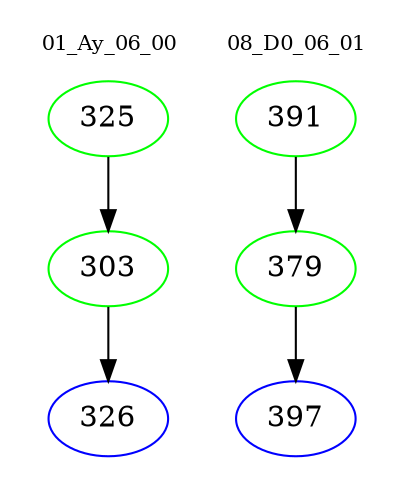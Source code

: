 digraph{
subgraph cluster_0 {
color = white
label = "01_Ay_06_00";
fontsize=10;
T0_325 [label="325", color="green"]
T0_325 -> T0_303 [color="black"]
T0_303 [label="303", color="green"]
T0_303 -> T0_326 [color="black"]
T0_326 [label="326", color="blue"]
}
subgraph cluster_1 {
color = white
label = "08_D0_06_01";
fontsize=10;
T1_391 [label="391", color="green"]
T1_391 -> T1_379 [color="black"]
T1_379 [label="379", color="green"]
T1_379 -> T1_397 [color="black"]
T1_397 [label="397", color="blue"]
}
}
